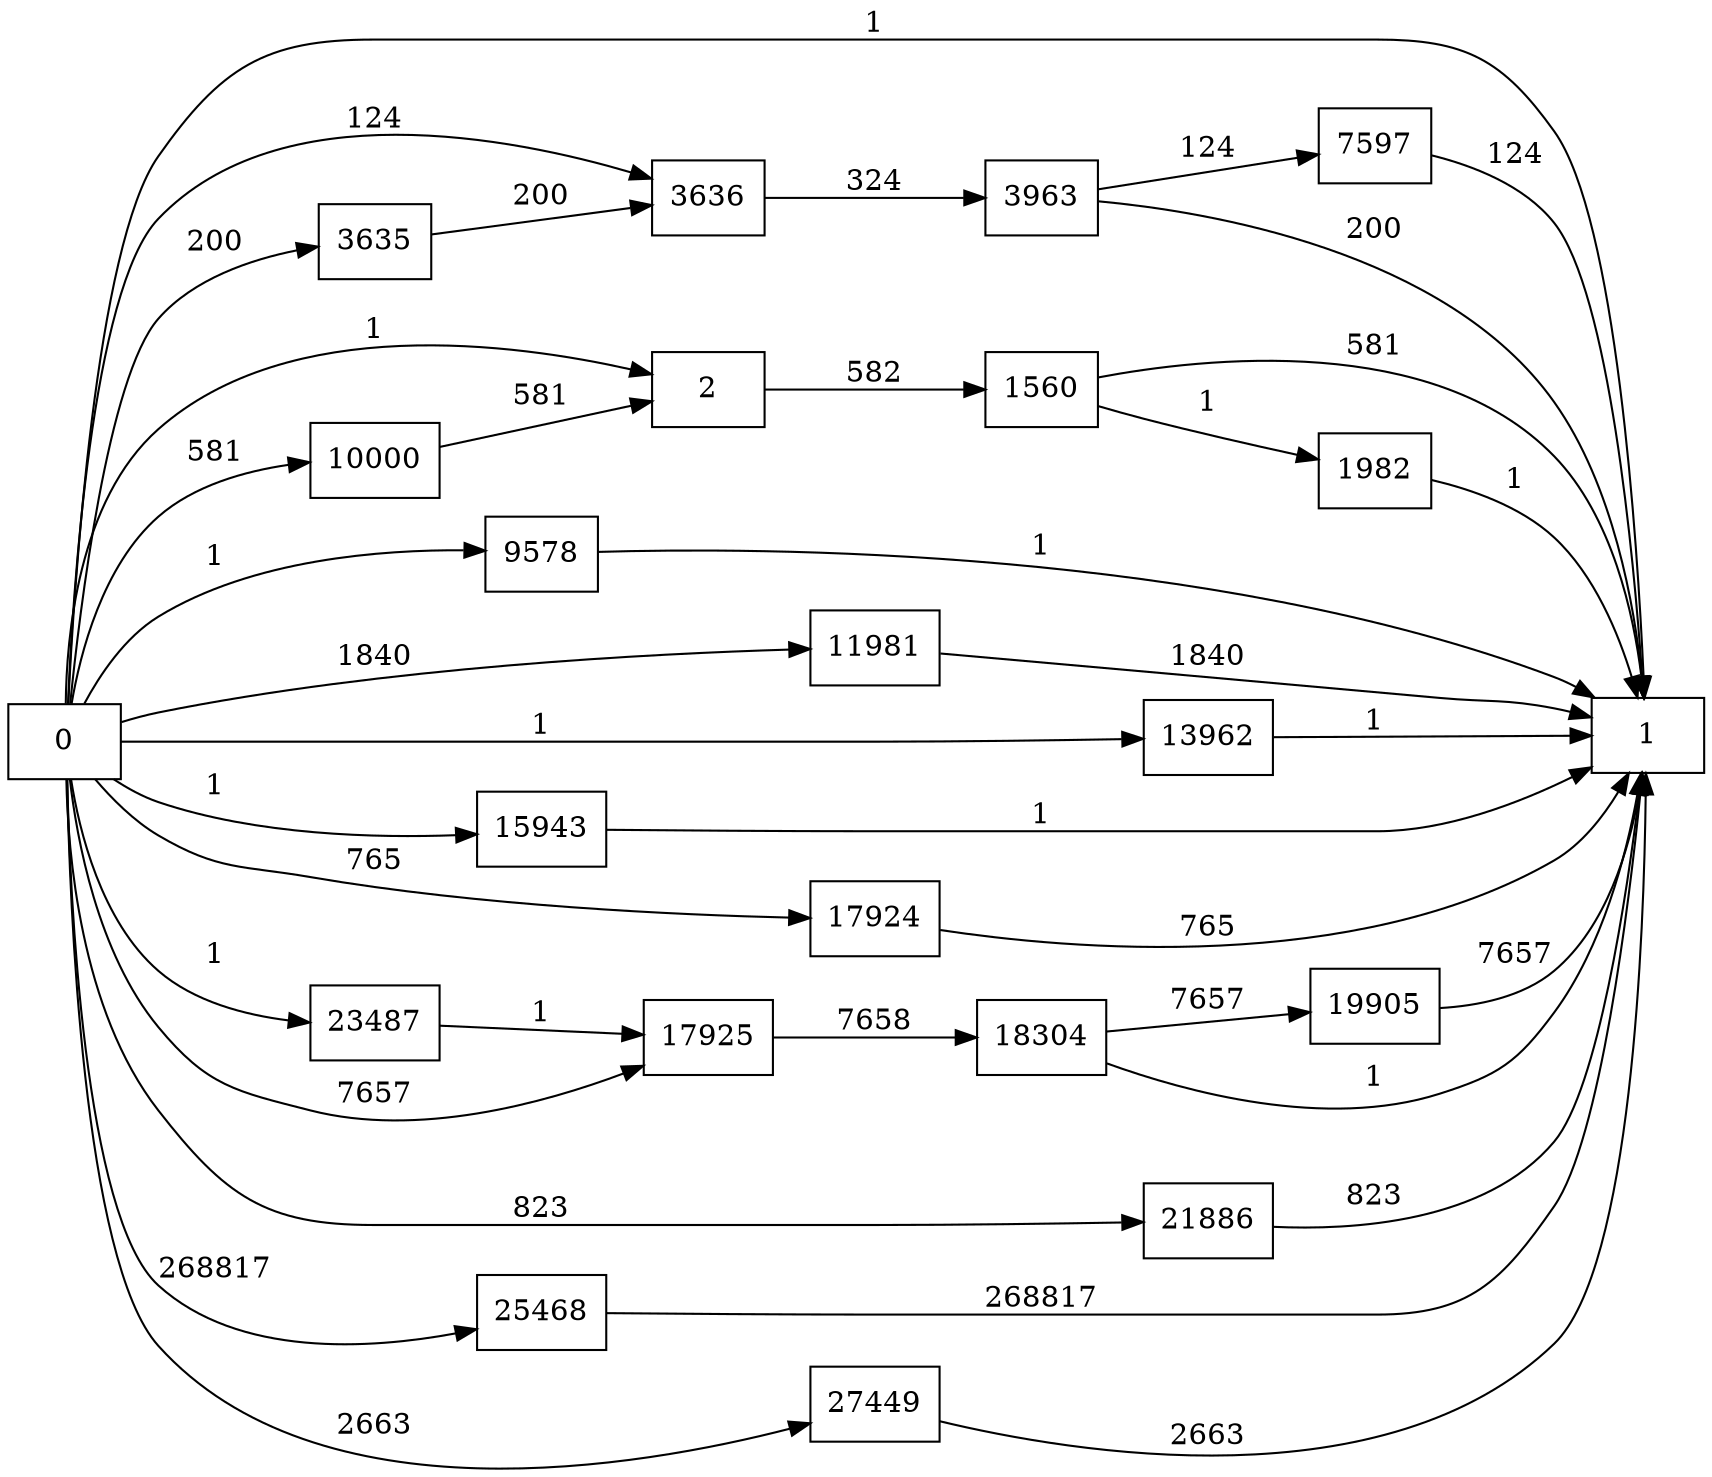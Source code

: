 digraph {
	graph [rankdir=LR]
	node [shape=rectangle]
	2 -> 1560 [label=582]
	1560 -> 1 [label=581]
	1560 -> 1982 [label=1]
	1982 -> 1 [label=1]
	3635 -> 3636 [label=200]
	3636 -> 3963 [label=324]
	3963 -> 1 [label=200]
	3963 -> 7597 [label=124]
	7597 -> 1 [label=124]
	9578 -> 1 [label=1]
	10000 -> 2 [label=581]
	11981 -> 1 [label=1840]
	13962 -> 1 [label=1]
	15943 -> 1 [label=1]
	17924 -> 1 [label=765]
	17925 -> 18304 [label=7658]
	18304 -> 1 [label=1]
	18304 -> 19905 [label=7657]
	19905 -> 1 [label=7657]
	21886 -> 1 [label=823]
	23487 -> 17925 [label=1]
	25468 -> 1 [label=268817]
	27449 -> 1 [label=2663]
	0 -> 2 [label=1]
	0 -> 3636 [label=124]
	0 -> 17925 [label=7657]
	0 -> 3635 [label=200]
	0 -> 1 [label=1]
	0 -> 9578 [label=1]
	0 -> 10000 [label=581]
	0 -> 11981 [label=1840]
	0 -> 13962 [label=1]
	0 -> 15943 [label=1]
	0 -> 17924 [label=765]
	0 -> 21886 [label=823]
	0 -> 23487 [label=1]
	0 -> 25468 [label=268817]
	0 -> 27449 [label=2663]
}
